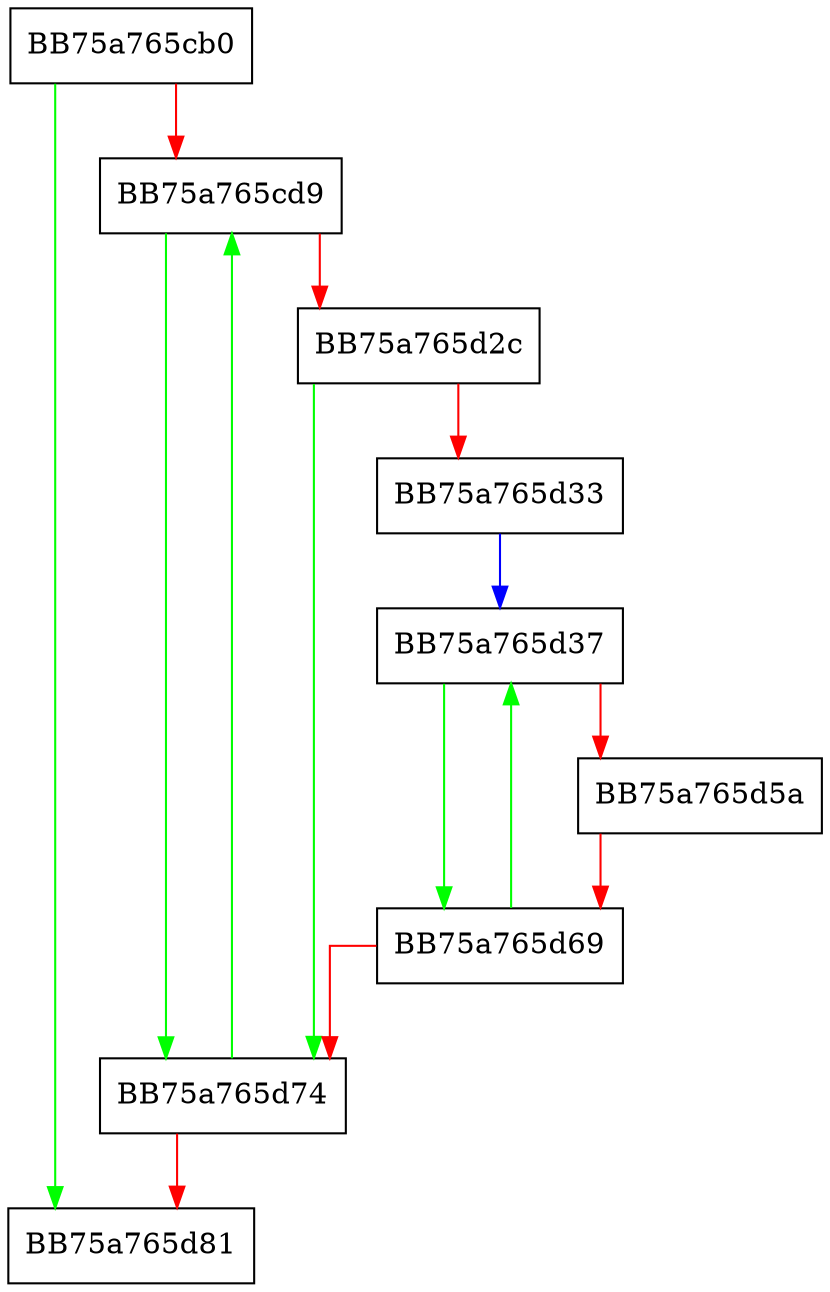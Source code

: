 digraph exprSelectUsage {
  node [shape="box"];
  graph [splines=ortho];
  BB75a765cb0 -> BB75a765d81 [color="green"];
  BB75a765cb0 -> BB75a765cd9 [color="red"];
  BB75a765cd9 -> BB75a765d74 [color="green"];
  BB75a765cd9 -> BB75a765d2c [color="red"];
  BB75a765d2c -> BB75a765d74 [color="green"];
  BB75a765d2c -> BB75a765d33 [color="red"];
  BB75a765d33 -> BB75a765d37 [color="blue"];
  BB75a765d37 -> BB75a765d69 [color="green"];
  BB75a765d37 -> BB75a765d5a [color="red"];
  BB75a765d5a -> BB75a765d69 [color="red"];
  BB75a765d69 -> BB75a765d37 [color="green"];
  BB75a765d69 -> BB75a765d74 [color="red"];
  BB75a765d74 -> BB75a765cd9 [color="green"];
  BB75a765d74 -> BB75a765d81 [color="red"];
}